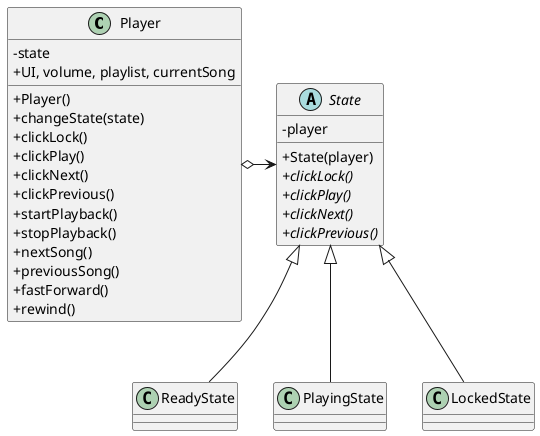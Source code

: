 @startuml State Pseudocode
skinparam ClassAttributeIconSize 0

class Player {
  - state
  + UI, volume, playlist, currentSong
  + Player()
  + changeState(state)
  + clickLock()
  + clickPlay()
  + clickNext()
  + clickPrevious()
  + startPlayback()
  + stopPlayback()
  + nextSong()
  + previousSong()
  + fastForward()
  + rewind()
}

abstract class State {
  - player
  + State(player)
  {abstract} + clickLock()
  {abstract} + clickPlay()
  {abstract} + clickNext()
  {abstract} + clickPrevious()
}

class ReadyState extends State
class PlayingState extends State
class LockedState extends State

Player o-> State

@enduml